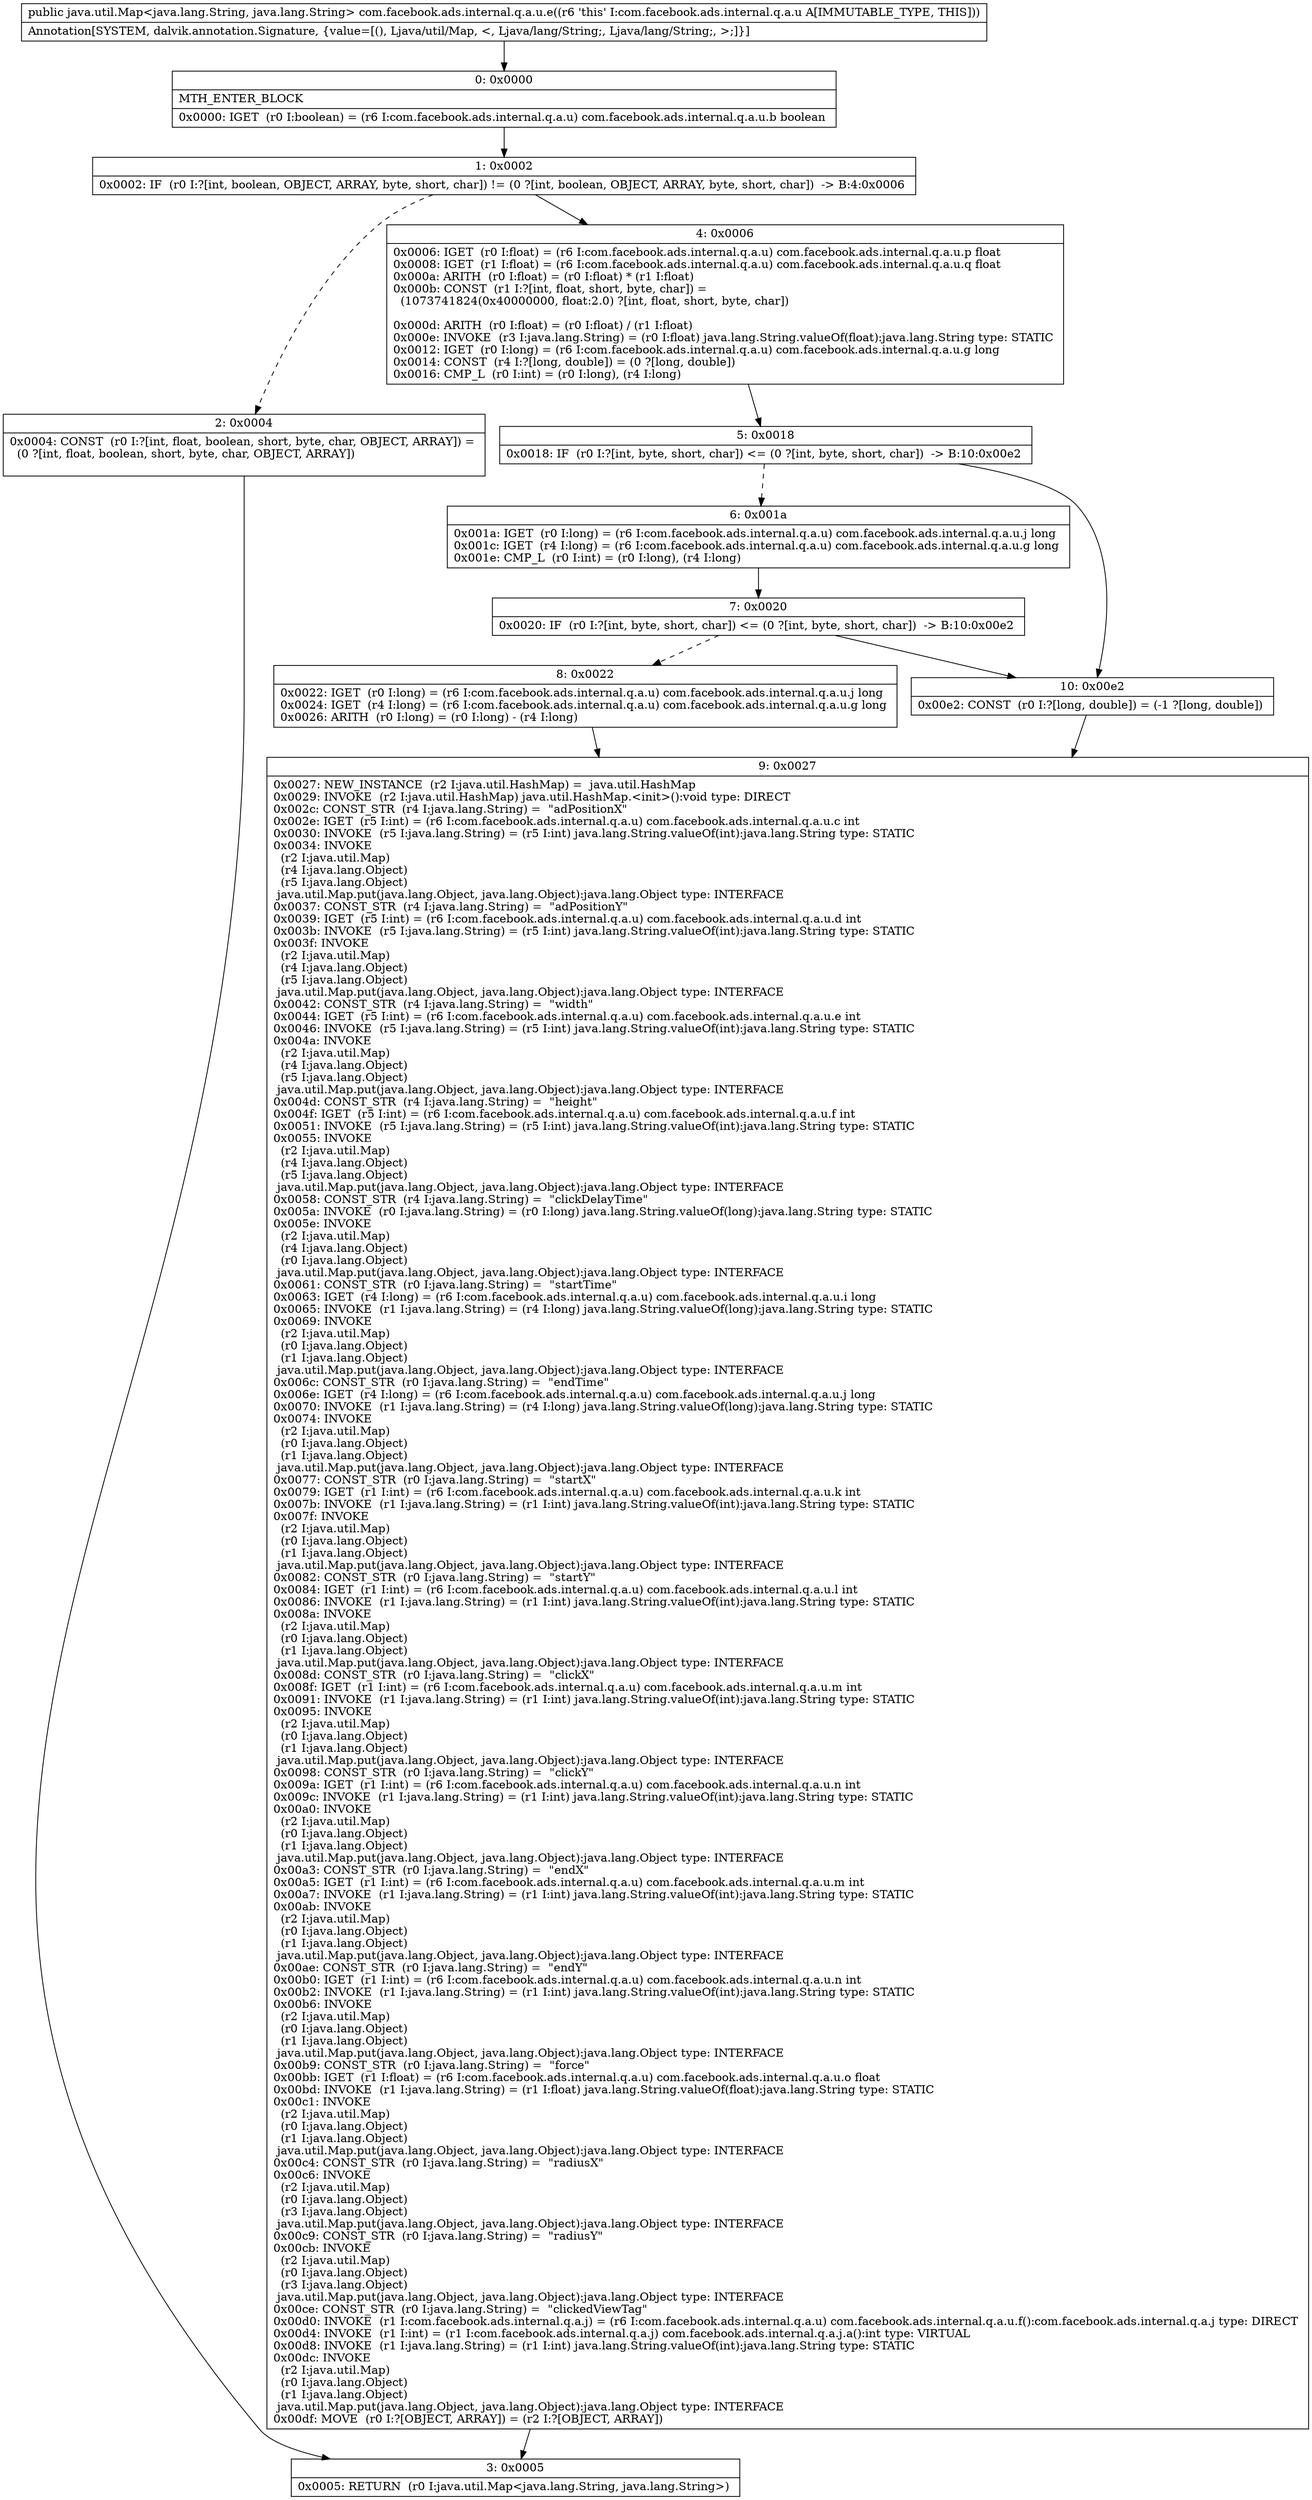 digraph "CFG forcom.facebook.ads.internal.q.a.u.e()Ljava\/util\/Map;" {
Node_0 [shape=record,label="{0\:\ 0x0000|MTH_ENTER_BLOCK\l|0x0000: IGET  (r0 I:boolean) = (r6 I:com.facebook.ads.internal.q.a.u) com.facebook.ads.internal.q.a.u.b boolean \l}"];
Node_1 [shape=record,label="{1\:\ 0x0002|0x0002: IF  (r0 I:?[int, boolean, OBJECT, ARRAY, byte, short, char]) != (0 ?[int, boolean, OBJECT, ARRAY, byte, short, char])  \-\> B:4:0x0006 \l}"];
Node_2 [shape=record,label="{2\:\ 0x0004|0x0004: CONST  (r0 I:?[int, float, boolean, short, byte, char, OBJECT, ARRAY]) = \l  (0 ?[int, float, boolean, short, byte, char, OBJECT, ARRAY])\l \l}"];
Node_3 [shape=record,label="{3\:\ 0x0005|0x0005: RETURN  (r0 I:java.util.Map\<java.lang.String, java.lang.String\>) \l}"];
Node_4 [shape=record,label="{4\:\ 0x0006|0x0006: IGET  (r0 I:float) = (r6 I:com.facebook.ads.internal.q.a.u) com.facebook.ads.internal.q.a.u.p float \l0x0008: IGET  (r1 I:float) = (r6 I:com.facebook.ads.internal.q.a.u) com.facebook.ads.internal.q.a.u.q float \l0x000a: ARITH  (r0 I:float) = (r0 I:float) * (r1 I:float) \l0x000b: CONST  (r1 I:?[int, float, short, byte, char]) = \l  (1073741824(0x40000000, float:2.0) ?[int, float, short, byte, char])\l \l0x000d: ARITH  (r0 I:float) = (r0 I:float) \/ (r1 I:float) \l0x000e: INVOKE  (r3 I:java.lang.String) = (r0 I:float) java.lang.String.valueOf(float):java.lang.String type: STATIC \l0x0012: IGET  (r0 I:long) = (r6 I:com.facebook.ads.internal.q.a.u) com.facebook.ads.internal.q.a.u.g long \l0x0014: CONST  (r4 I:?[long, double]) = (0 ?[long, double]) \l0x0016: CMP_L  (r0 I:int) = (r0 I:long), (r4 I:long) \l}"];
Node_5 [shape=record,label="{5\:\ 0x0018|0x0018: IF  (r0 I:?[int, byte, short, char]) \<= (0 ?[int, byte, short, char])  \-\> B:10:0x00e2 \l}"];
Node_6 [shape=record,label="{6\:\ 0x001a|0x001a: IGET  (r0 I:long) = (r6 I:com.facebook.ads.internal.q.a.u) com.facebook.ads.internal.q.a.u.j long \l0x001c: IGET  (r4 I:long) = (r6 I:com.facebook.ads.internal.q.a.u) com.facebook.ads.internal.q.a.u.g long \l0x001e: CMP_L  (r0 I:int) = (r0 I:long), (r4 I:long) \l}"];
Node_7 [shape=record,label="{7\:\ 0x0020|0x0020: IF  (r0 I:?[int, byte, short, char]) \<= (0 ?[int, byte, short, char])  \-\> B:10:0x00e2 \l}"];
Node_8 [shape=record,label="{8\:\ 0x0022|0x0022: IGET  (r0 I:long) = (r6 I:com.facebook.ads.internal.q.a.u) com.facebook.ads.internal.q.a.u.j long \l0x0024: IGET  (r4 I:long) = (r6 I:com.facebook.ads.internal.q.a.u) com.facebook.ads.internal.q.a.u.g long \l0x0026: ARITH  (r0 I:long) = (r0 I:long) \- (r4 I:long) \l}"];
Node_9 [shape=record,label="{9\:\ 0x0027|0x0027: NEW_INSTANCE  (r2 I:java.util.HashMap) =  java.util.HashMap \l0x0029: INVOKE  (r2 I:java.util.HashMap) java.util.HashMap.\<init\>():void type: DIRECT \l0x002c: CONST_STR  (r4 I:java.lang.String) =  \"adPositionX\" \l0x002e: IGET  (r5 I:int) = (r6 I:com.facebook.ads.internal.q.a.u) com.facebook.ads.internal.q.a.u.c int \l0x0030: INVOKE  (r5 I:java.lang.String) = (r5 I:int) java.lang.String.valueOf(int):java.lang.String type: STATIC \l0x0034: INVOKE  \l  (r2 I:java.util.Map)\l  (r4 I:java.lang.Object)\l  (r5 I:java.lang.Object)\l java.util.Map.put(java.lang.Object, java.lang.Object):java.lang.Object type: INTERFACE \l0x0037: CONST_STR  (r4 I:java.lang.String) =  \"adPositionY\" \l0x0039: IGET  (r5 I:int) = (r6 I:com.facebook.ads.internal.q.a.u) com.facebook.ads.internal.q.a.u.d int \l0x003b: INVOKE  (r5 I:java.lang.String) = (r5 I:int) java.lang.String.valueOf(int):java.lang.String type: STATIC \l0x003f: INVOKE  \l  (r2 I:java.util.Map)\l  (r4 I:java.lang.Object)\l  (r5 I:java.lang.Object)\l java.util.Map.put(java.lang.Object, java.lang.Object):java.lang.Object type: INTERFACE \l0x0042: CONST_STR  (r4 I:java.lang.String) =  \"width\" \l0x0044: IGET  (r5 I:int) = (r6 I:com.facebook.ads.internal.q.a.u) com.facebook.ads.internal.q.a.u.e int \l0x0046: INVOKE  (r5 I:java.lang.String) = (r5 I:int) java.lang.String.valueOf(int):java.lang.String type: STATIC \l0x004a: INVOKE  \l  (r2 I:java.util.Map)\l  (r4 I:java.lang.Object)\l  (r5 I:java.lang.Object)\l java.util.Map.put(java.lang.Object, java.lang.Object):java.lang.Object type: INTERFACE \l0x004d: CONST_STR  (r4 I:java.lang.String) =  \"height\" \l0x004f: IGET  (r5 I:int) = (r6 I:com.facebook.ads.internal.q.a.u) com.facebook.ads.internal.q.a.u.f int \l0x0051: INVOKE  (r5 I:java.lang.String) = (r5 I:int) java.lang.String.valueOf(int):java.lang.String type: STATIC \l0x0055: INVOKE  \l  (r2 I:java.util.Map)\l  (r4 I:java.lang.Object)\l  (r5 I:java.lang.Object)\l java.util.Map.put(java.lang.Object, java.lang.Object):java.lang.Object type: INTERFACE \l0x0058: CONST_STR  (r4 I:java.lang.String) =  \"clickDelayTime\" \l0x005a: INVOKE  (r0 I:java.lang.String) = (r0 I:long) java.lang.String.valueOf(long):java.lang.String type: STATIC \l0x005e: INVOKE  \l  (r2 I:java.util.Map)\l  (r4 I:java.lang.Object)\l  (r0 I:java.lang.Object)\l java.util.Map.put(java.lang.Object, java.lang.Object):java.lang.Object type: INTERFACE \l0x0061: CONST_STR  (r0 I:java.lang.String) =  \"startTime\" \l0x0063: IGET  (r4 I:long) = (r6 I:com.facebook.ads.internal.q.a.u) com.facebook.ads.internal.q.a.u.i long \l0x0065: INVOKE  (r1 I:java.lang.String) = (r4 I:long) java.lang.String.valueOf(long):java.lang.String type: STATIC \l0x0069: INVOKE  \l  (r2 I:java.util.Map)\l  (r0 I:java.lang.Object)\l  (r1 I:java.lang.Object)\l java.util.Map.put(java.lang.Object, java.lang.Object):java.lang.Object type: INTERFACE \l0x006c: CONST_STR  (r0 I:java.lang.String) =  \"endTime\" \l0x006e: IGET  (r4 I:long) = (r6 I:com.facebook.ads.internal.q.a.u) com.facebook.ads.internal.q.a.u.j long \l0x0070: INVOKE  (r1 I:java.lang.String) = (r4 I:long) java.lang.String.valueOf(long):java.lang.String type: STATIC \l0x0074: INVOKE  \l  (r2 I:java.util.Map)\l  (r0 I:java.lang.Object)\l  (r1 I:java.lang.Object)\l java.util.Map.put(java.lang.Object, java.lang.Object):java.lang.Object type: INTERFACE \l0x0077: CONST_STR  (r0 I:java.lang.String) =  \"startX\" \l0x0079: IGET  (r1 I:int) = (r6 I:com.facebook.ads.internal.q.a.u) com.facebook.ads.internal.q.a.u.k int \l0x007b: INVOKE  (r1 I:java.lang.String) = (r1 I:int) java.lang.String.valueOf(int):java.lang.String type: STATIC \l0x007f: INVOKE  \l  (r2 I:java.util.Map)\l  (r0 I:java.lang.Object)\l  (r1 I:java.lang.Object)\l java.util.Map.put(java.lang.Object, java.lang.Object):java.lang.Object type: INTERFACE \l0x0082: CONST_STR  (r0 I:java.lang.String) =  \"startY\" \l0x0084: IGET  (r1 I:int) = (r6 I:com.facebook.ads.internal.q.a.u) com.facebook.ads.internal.q.a.u.l int \l0x0086: INVOKE  (r1 I:java.lang.String) = (r1 I:int) java.lang.String.valueOf(int):java.lang.String type: STATIC \l0x008a: INVOKE  \l  (r2 I:java.util.Map)\l  (r0 I:java.lang.Object)\l  (r1 I:java.lang.Object)\l java.util.Map.put(java.lang.Object, java.lang.Object):java.lang.Object type: INTERFACE \l0x008d: CONST_STR  (r0 I:java.lang.String) =  \"clickX\" \l0x008f: IGET  (r1 I:int) = (r6 I:com.facebook.ads.internal.q.a.u) com.facebook.ads.internal.q.a.u.m int \l0x0091: INVOKE  (r1 I:java.lang.String) = (r1 I:int) java.lang.String.valueOf(int):java.lang.String type: STATIC \l0x0095: INVOKE  \l  (r2 I:java.util.Map)\l  (r0 I:java.lang.Object)\l  (r1 I:java.lang.Object)\l java.util.Map.put(java.lang.Object, java.lang.Object):java.lang.Object type: INTERFACE \l0x0098: CONST_STR  (r0 I:java.lang.String) =  \"clickY\" \l0x009a: IGET  (r1 I:int) = (r6 I:com.facebook.ads.internal.q.a.u) com.facebook.ads.internal.q.a.u.n int \l0x009c: INVOKE  (r1 I:java.lang.String) = (r1 I:int) java.lang.String.valueOf(int):java.lang.String type: STATIC \l0x00a0: INVOKE  \l  (r2 I:java.util.Map)\l  (r0 I:java.lang.Object)\l  (r1 I:java.lang.Object)\l java.util.Map.put(java.lang.Object, java.lang.Object):java.lang.Object type: INTERFACE \l0x00a3: CONST_STR  (r0 I:java.lang.String) =  \"endX\" \l0x00a5: IGET  (r1 I:int) = (r6 I:com.facebook.ads.internal.q.a.u) com.facebook.ads.internal.q.a.u.m int \l0x00a7: INVOKE  (r1 I:java.lang.String) = (r1 I:int) java.lang.String.valueOf(int):java.lang.String type: STATIC \l0x00ab: INVOKE  \l  (r2 I:java.util.Map)\l  (r0 I:java.lang.Object)\l  (r1 I:java.lang.Object)\l java.util.Map.put(java.lang.Object, java.lang.Object):java.lang.Object type: INTERFACE \l0x00ae: CONST_STR  (r0 I:java.lang.String) =  \"endY\" \l0x00b0: IGET  (r1 I:int) = (r6 I:com.facebook.ads.internal.q.a.u) com.facebook.ads.internal.q.a.u.n int \l0x00b2: INVOKE  (r1 I:java.lang.String) = (r1 I:int) java.lang.String.valueOf(int):java.lang.String type: STATIC \l0x00b6: INVOKE  \l  (r2 I:java.util.Map)\l  (r0 I:java.lang.Object)\l  (r1 I:java.lang.Object)\l java.util.Map.put(java.lang.Object, java.lang.Object):java.lang.Object type: INTERFACE \l0x00b9: CONST_STR  (r0 I:java.lang.String) =  \"force\" \l0x00bb: IGET  (r1 I:float) = (r6 I:com.facebook.ads.internal.q.a.u) com.facebook.ads.internal.q.a.u.o float \l0x00bd: INVOKE  (r1 I:java.lang.String) = (r1 I:float) java.lang.String.valueOf(float):java.lang.String type: STATIC \l0x00c1: INVOKE  \l  (r2 I:java.util.Map)\l  (r0 I:java.lang.Object)\l  (r1 I:java.lang.Object)\l java.util.Map.put(java.lang.Object, java.lang.Object):java.lang.Object type: INTERFACE \l0x00c4: CONST_STR  (r0 I:java.lang.String) =  \"radiusX\" \l0x00c6: INVOKE  \l  (r2 I:java.util.Map)\l  (r0 I:java.lang.Object)\l  (r3 I:java.lang.Object)\l java.util.Map.put(java.lang.Object, java.lang.Object):java.lang.Object type: INTERFACE \l0x00c9: CONST_STR  (r0 I:java.lang.String) =  \"radiusY\" \l0x00cb: INVOKE  \l  (r2 I:java.util.Map)\l  (r0 I:java.lang.Object)\l  (r3 I:java.lang.Object)\l java.util.Map.put(java.lang.Object, java.lang.Object):java.lang.Object type: INTERFACE \l0x00ce: CONST_STR  (r0 I:java.lang.String) =  \"clickedViewTag\" \l0x00d0: INVOKE  (r1 I:com.facebook.ads.internal.q.a.j) = (r6 I:com.facebook.ads.internal.q.a.u) com.facebook.ads.internal.q.a.u.f():com.facebook.ads.internal.q.a.j type: DIRECT \l0x00d4: INVOKE  (r1 I:int) = (r1 I:com.facebook.ads.internal.q.a.j) com.facebook.ads.internal.q.a.j.a():int type: VIRTUAL \l0x00d8: INVOKE  (r1 I:java.lang.String) = (r1 I:int) java.lang.String.valueOf(int):java.lang.String type: STATIC \l0x00dc: INVOKE  \l  (r2 I:java.util.Map)\l  (r0 I:java.lang.Object)\l  (r1 I:java.lang.Object)\l java.util.Map.put(java.lang.Object, java.lang.Object):java.lang.Object type: INTERFACE \l0x00df: MOVE  (r0 I:?[OBJECT, ARRAY]) = (r2 I:?[OBJECT, ARRAY]) \l}"];
Node_10 [shape=record,label="{10\:\ 0x00e2|0x00e2: CONST  (r0 I:?[long, double]) = (\-1 ?[long, double]) \l}"];
MethodNode[shape=record,label="{public java.util.Map\<java.lang.String, java.lang.String\> com.facebook.ads.internal.q.a.u.e((r6 'this' I:com.facebook.ads.internal.q.a.u A[IMMUTABLE_TYPE, THIS]))  | Annotation[SYSTEM, dalvik.annotation.Signature, \{value=[(), Ljava\/util\/Map, \<, Ljava\/lang\/String;, Ljava\/lang\/String;, \>;]\}]\l}"];
MethodNode -> Node_0;
Node_0 -> Node_1;
Node_1 -> Node_2[style=dashed];
Node_1 -> Node_4;
Node_2 -> Node_3;
Node_4 -> Node_5;
Node_5 -> Node_6[style=dashed];
Node_5 -> Node_10;
Node_6 -> Node_7;
Node_7 -> Node_8[style=dashed];
Node_7 -> Node_10;
Node_8 -> Node_9;
Node_9 -> Node_3;
Node_10 -> Node_9;
}

